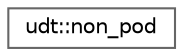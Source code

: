 digraph "Graphical Class Hierarchy"
{
 // LATEX_PDF_SIZE
  bgcolor="transparent";
  edge [fontname=Helvetica,fontsize=10,labelfontname=Helvetica,labelfontsize=10];
  node [fontname=Helvetica,fontsize=10,shape=box,height=0.2,width=0.4];
  rankdir="LR";
  Node0 [id="Node000000",label="udt::non_pod",height=0.2,width=0.4,color="grey40", fillcolor="white", style="filled",URL="$structudt_1_1non__pod.html",tooltip=" "];
}
